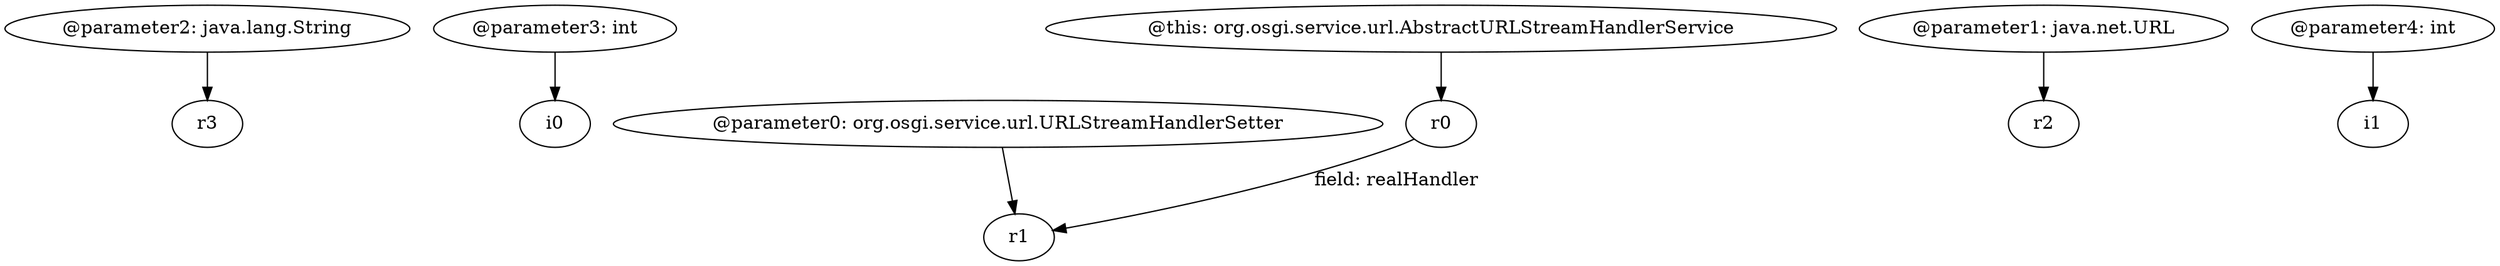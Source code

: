 digraph g {
0[label="@parameter2: java.lang.String"]
1[label="r3"]
0->1[label=""]
2[label="@parameter3: int"]
3[label="i0"]
2->3[label=""]
4[label="@parameter0: org.osgi.service.url.URLStreamHandlerSetter"]
5[label="r1"]
4->5[label=""]
6[label="@parameter1: java.net.URL"]
7[label="r2"]
6->7[label=""]
8[label="r0"]
8->5[label="field: realHandler"]
9[label="@parameter4: int"]
10[label="i1"]
9->10[label=""]
11[label="@this: org.osgi.service.url.AbstractURLStreamHandlerService"]
11->8[label=""]
}